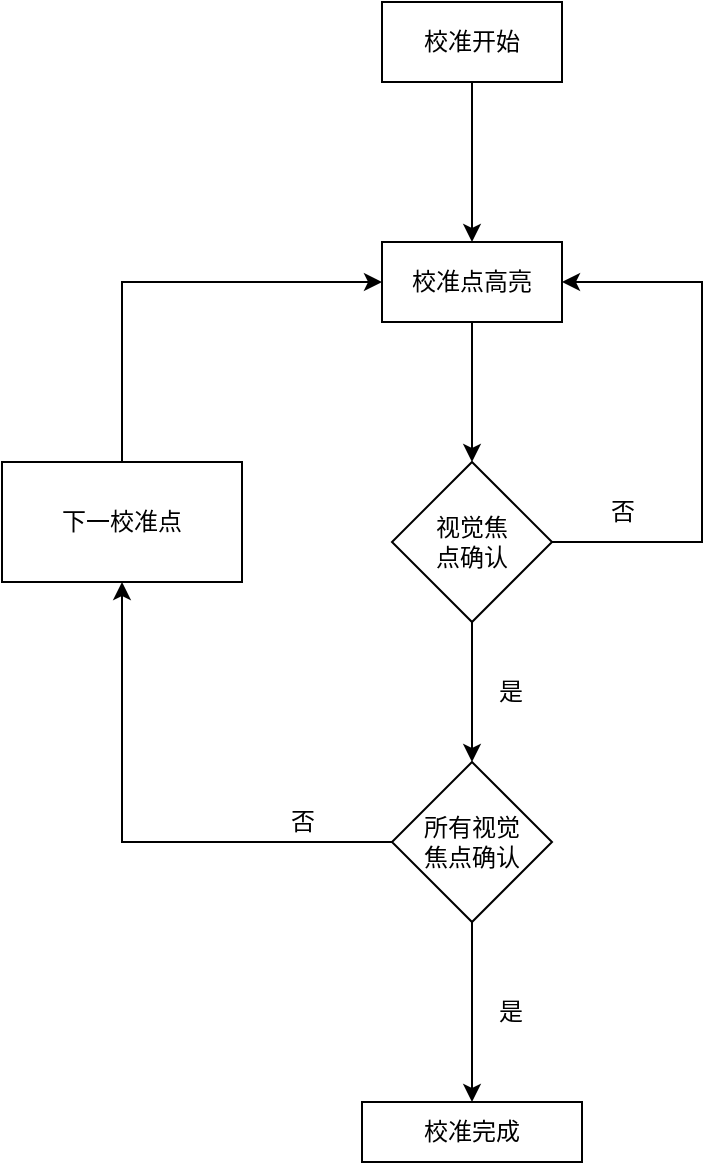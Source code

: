 <mxfile version="20.3.0" type="github">
  <diagram id="gZqr8vrQlD-l1JzZIttL" name="第 1 页">
    <mxGraphModel dx="935" dy="733" grid="1" gridSize="10" guides="1" tooltips="1" connect="1" arrows="1" fold="1" page="1" pageScale="1" pageWidth="827" pageHeight="1169" math="0" shadow="0">
      <root>
        <mxCell id="0" />
        <mxCell id="1" parent="0" />
        <mxCell id="LnnLo1sc0A9D26pfdpsA-3" value="" style="edgeStyle=orthogonalEdgeStyle;rounded=0;orthogonalLoop=1;jettySize=auto;html=1;" edge="1" parent="1" source="LnnLo1sc0A9D26pfdpsA-1" target="LnnLo1sc0A9D26pfdpsA-2">
          <mxGeometry relative="1" as="geometry" />
        </mxCell>
        <mxCell id="LnnLo1sc0A9D26pfdpsA-1" value="校准开始" style="rounded=0;whiteSpace=wrap;html=1;" vertex="1" parent="1">
          <mxGeometry x="330" y="50" width="90" height="40" as="geometry" />
        </mxCell>
        <mxCell id="LnnLo1sc0A9D26pfdpsA-5" value="" style="edgeStyle=orthogonalEdgeStyle;rounded=0;orthogonalLoop=1;jettySize=auto;html=1;" edge="1" parent="1" source="LnnLo1sc0A9D26pfdpsA-2" target="LnnLo1sc0A9D26pfdpsA-4">
          <mxGeometry relative="1" as="geometry" />
        </mxCell>
        <mxCell id="LnnLo1sc0A9D26pfdpsA-2" value="校准点高亮" style="rounded=0;whiteSpace=wrap;html=1;" vertex="1" parent="1">
          <mxGeometry x="330" y="170" width="90" height="40" as="geometry" />
        </mxCell>
        <mxCell id="LnnLo1sc0A9D26pfdpsA-7" value="" style="edgeStyle=orthogonalEdgeStyle;rounded=0;orthogonalLoop=1;jettySize=auto;html=1;" edge="1" parent="1" source="LnnLo1sc0A9D26pfdpsA-4" target="LnnLo1sc0A9D26pfdpsA-6">
          <mxGeometry relative="1" as="geometry" />
        </mxCell>
        <mxCell id="LnnLo1sc0A9D26pfdpsA-18" style="edgeStyle=orthogonalEdgeStyle;rounded=0;orthogonalLoop=1;jettySize=auto;html=1;exitX=1;exitY=0.5;exitDx=0;exitDy=0;entryX=1;entryY=0.5;entryDx=0;entryDy=0;" edge="1" parent="1" source="LnnLo1sc0A9D26pfdpsA-4" target="LnnLo1sc0A9D26pfdpsA-2">
          <mxGeometry relative="1" as="geometry">
            <Array as="points">
              <mxPoint x="490" y="320" />
              <mxPoint x="490" y="190" />
            </Array>
          </mxGeometry>
        </mxCell>
        <mxCell id="LnnLo1sc0A9D26pfdpsA-4" value="视觉焦&lt;br&gt;点确认" style="rhombus;whiteSpace=wrap;html=1;rounded=0;" vertex="1" parent="1">
          <mxGeometry x="335" y="280" width="80" height="80" as="geometry" />
        </mxCell>
        <mxCell id="LnnLo1sc0A9D26pfdpsA-9" value="" style="edgeStyle=orthogonalEdgeStyle;rounded=0;orthogonalLoop=1;jettySize=auto;html=1;" edge="1" parent="1" source="LnnLo1sc0A9D26pfdpsA-6" target="LnnLo1sc0A9D26pfdpsA-8">
          <mxGeometry relative="1" as="geometry" />
        </mxCell>
        <mxCell id="LnnLo1sc0A9D26pfdpsA-14" value="" style="edgeStyle=orthogonalEdgeStyle;rounded=0;orthogonalLoop=1;jettySize=auto;html=1;" edge="1" parent="1" source="LnnLo1sc0A9D26pfdpsA-6" target="LnnLo1sc0A9D26pfdpsA-13">
          <mxGeometry relative="1" as="geometry" />
        </mxCell>
        <mxCell id="LnnLo1sc0A9D26pfdpsA-6" value="所有视觉&lt;br&gt;焦点确认" style="rhombus;whiteSpace=wrap;html=1;rounded=0;" vertex="1" parent="1">
          <mxGeometry x="335" y="430" width="80" height="80" as="geometry" />
        </mxCell>
        <mxCell id="LnnLo1sc0A9D26pfdpsA-8" value="校准完成" style="whiteSpace=wrap;html=1;rounded=0;" vertex="1" parent="1">
          <mxGeometry x="320" y="600" width="110" height="30" as="geometry" />
        </mxCell>
        <mxCell id="LnnLo1sc0A9D26pfdpsA-15" style="edgeStyle=orthogonalEdgeStyle;rounded=0;orthogonalLoop=1;jettySize=auto;html=1;exitX=0.5;exitY=0;exitDx=0;exitDy=0;entryX=0;entryY=0.5;entryDx=0;entryDy=0;" edge="1" parent="1" source="LnnLo1sc0A9D26pfdpsA-13" target="LnnLo1sc0A9D26pfdpsA-2">
          <mxGeometry relative="1" as="geometry" />
        </mxCell>
        <mxCell id="LnnLo1sc0A9D26pfdpsA-13" value="下一校准点" style="whiteSpace=wrap;html=1;rounded=0;" vertex="1" parent="1">
          <mxGeometry x="140" y="280" width="120" height="60" as="geometry" />
        </mxCell>
        <mxCell id="LnnLo1sc0A9D26pfdpsA-16" value="是" style="text;html=1;align=center;verticalAlign=middle;resizable=0;points=[];autosize=1;strokeColor=none;fillColor=none;" vertex="1" parent="1">
          <mxGeometry x="374" y="540" width="40" height="30" as="geometry" />
        </mxCell>
        <mxCell id="LnnLo1sc0A9D26pfdpsA-17" value="否" style="text;html=1;align=center;verticalAlign=middle;resizable=0;points=[];autosize=1;strokeColor=none;fillColor=none;" vertex="1" parent="1">
          <mxGeometry x="270" y="445" width="40" height="30" as="geometry" />
        </mxCell>
        <mxCell id="LnnLo1sc0A9D26pfdpsA-19" value="是" style="text;html=1;align=center;verticalAlign=middle;resizable=0;points=[];autosize=1;strokeColor=none;fillColor=none;" vertex="1" parent="1">
          <mxGeometry x="374" y="380" width="40" height="30" as="geometry" />
        </mxCell>
        <mxCell id="LnnLo1sc0A9D26pfdpsA-20" value="否" style="text;html=1;align=center;verticalAlign=middle;resizable=0;points=[];autosize=1;strokeColor=none;fillColor=none;" vertex="1" parent="1">
          <mxGeometry x="430" y="290" width="40" height="30" as="geometry" />
        </mxCell>
      </root>
    </mxGraphModel>
  </diagram>
</mxfile>
